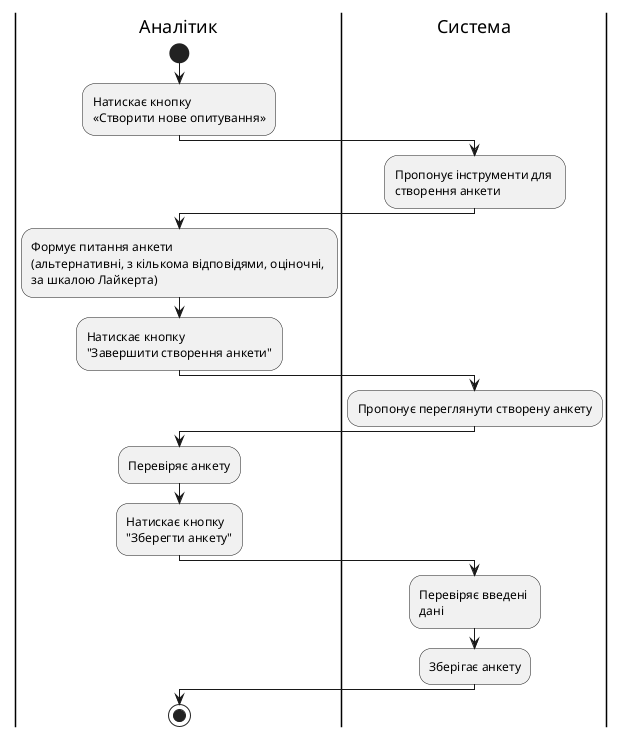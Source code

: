 @startuml
|Аналітик|
    start
    :Натискає кнопку \n«Створити нове опитування»;
    |Система|
    :Пропонує інструменти для \nстворення анкети;
    |Аналітик|
    :Формує питання анкети \n(альтернативні, з кількома відповідями, оціночні, \nза шкалою Лайкерта);
    :Натискає кнопку \n"Завершити створення анкети";
    |Система|
    :Пропонує переглянути створену анкету;
    |Аналітик|
    :Перевіряє анкету;
    :Натискає кнопку \n"Зберегти анкету";
    |Система|
    :Перевіряє введені \nдані;
    :Зберігає анкету;
    |Аналітик|
    stop
@enduml